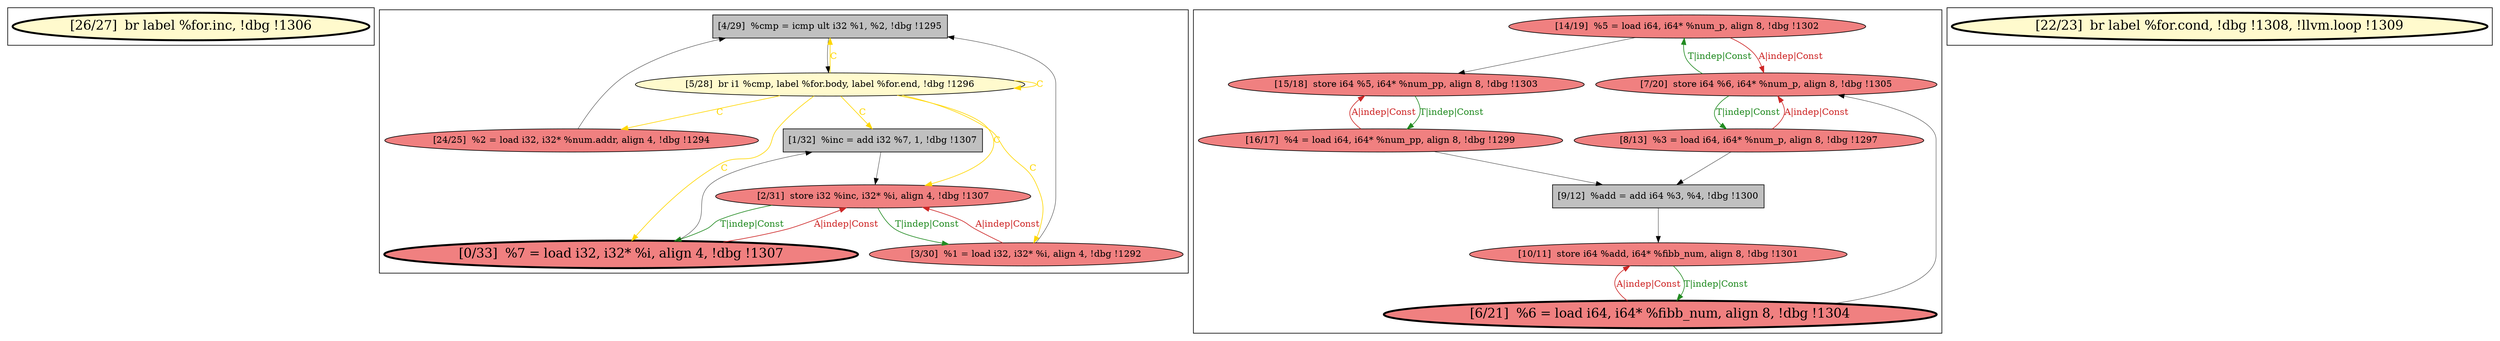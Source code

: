 
digraph G {





subgraph cluster3 {


node229 [penwidth=3.0,fontsize=20,fillcolor=lemonchiffon,label="[26/27]  br label %for.inc, !dbg !1306",shape=ellipse,style=filled ]



}

subgraph cluster2 {


node223 [fillcolor=grey,label="[4/29]  %cmp = icmp ult i32 %1, %2, !dbg !1295",shape=rectangle,style=filled ]
node222 [fillcolor=lightcoral,label="[2/31]  store i32 %inc, i32* %i, align 4, !dbg !1307",shape=ellipse,style=filled ]
node224 [penwidth=3.0,fontsize=20,fillcolor=lightcoral,label="[0/33]  %7 = load i32, i32* %i, align 4, !dbg !1307",shape=ellipse,style=filled ]
node228 [fillcolor=lightcoral,label="[24/25]  %2 = load i32, i32* %num.addr, align 4, !dbg !1294",shape=ellipse,style=filled ]
node226 [fillcolor=lightcoral,label="[3/30]  %1 = load i32, i32* %i, align 4, !dbg !1292",shape=ellipse,style=filled ]
node225 [fillcolor=grey,label="[1/32]  %inc = add i32 %7, 1, !dbg !1307",shape=rectangle,style=filled ]
node227 [fillcolor=lemonchiffon,label="[5/28]  br i1 %cmp, label %for.body, label %for.end, !dbg !1296",shape=ellipse,style=filled ]

node224->node225 [style=solid,color=black,label="",penwidth=0.5,fontcolor=black ]
node224->node222 [style=solid,color=firebrick3,label="A|indep|Const",penwidth=1.0,fontcolor=firebrick3 ]
node222->node224 [style=solid,color=forestgreen,label="T|indep|Const",penwidth=1.0,fontcolor=forestgreen ]
node227->node224 [style=solid,color=gold,label="C",penwidth=1.0,fontcolor=gold ]
node227->node223 [style=solid,color=gold,label="C",penwidth=1.0,fontcolor=gold ]
node222->node226 [style=solid,color=forestgreen,label="T|indep|Const",penwidth=1.0,fontcolor=forestgreen ]
node226->node223 [style=solid,color=black,label="",penwidth=0.5,fontcolor=black ]
node227->node227 [style=solid,color=gold,label="C",penwidth=1.0,fontcolor=gold ]
node228->node223 [style=solid,color=black,label="",penwidth=0.5,fontcolor=black ]
node227->node225 [style=solid,color=gold,label="C",penwidth=1.0,fontcolor=gold ]
node226->node222 [style=solid,color=firebrick3,label="A|indep|Const",penwidth=1.0,fontcolor=firebrick3 ]
node227->node226 [style=solid,color=gold,label="C",penwidth=1.0,fontcolor=gold ]
node227->node228 [style=solid,color=gold,label="C",penwidth=1.0,fontcolor=gold ]
node225->node222 [style=solid,color=black,label="",penwidth=0.5,fontcolor=black ]
node223->node227 [style=solid,color=black,label="",penwidth=0.5,fontcolor=black ]
node227->node222 [style=solid,color=gold,label="C",penwidth=1.0,fontcolor=gold ]


}

subgraph cluster0 {


node220 [fillcolor=lightcoral,label="[14/19]  %5 = load i64, i64* %num_p, align 8, !dbg !1302",shape=ellipse,style=filled ]
node214 [fillcolor=lightcoral,label="[7/20]  store i64 %6, i64* %num_p, align 8, !dbg !1305",shape=ellipse,style=filled ]
node213 [fillcolor=lightcoral,label="[8/13]  %3 = load i64, i64* %num_p, align 8, !dbg !1297",shape=ellipse,style=filled ]
node215 [fillcolor=grey,label="[9/12]  %add = add i64 %3, %4, !dbg !1300",shape=rectangle,style=filled ]
node216 [penwidth=3.0,fontsize=20,fillcolor=lightcoral,label="[6/21]  %6 = load i64, i64* %fibb_num, align 8, !dbg !1304",shape=ellipse,style=filled ]
node219 [fillcolor=lightcoral,label="[16/17]  %4 = load i64, i64* %num_pp, align 8, !dbg !1299",shape=ellipse,style=filled ]
node217 [fillcolor=lightcoral,label="[15/18]  store i64 %5, i64* %num_pp, align 8, !dbg !1303",shape=ellipse,style=filled ]
node218 [fillcolor=lightcoral,label="[10/11]  store i64 %add, i64* %fibb_num, align 8, !dbg !1301",shape=ellipse,style=filled ]

node214->node220 [style=solid,color=forestgreen,label="T|indep|Const",penwidth=1.0,fontcolor=forestgreen ]
node213->node215 [style=solid,color=black,label="",penwidth=0.5,fontcolor=black ]
node220->node214 [style=solid,color=firebrick3,label="A|indep|Const",penwidth=1.0,fontcolor=firebrick3 ]
node213->node214 [style=solid,color=firebrick3,label="A|indep|Const",penwidth=1.0,fontcolor=firebrick3 ]
node219->node215 [style=solid,color=black,label="",penwidth=0.5,fontcolor=black ]
node218->node216 [style=solid,color=forestgreen,label="T|indep|Const",penwidth=1.0,fontcolor=forestgreen ]
node216->node214 [style=solid,color=black,label="",penwidth=0.5,fontcolor=black ]
node220->node217 [style=solid,color=black,label="",penwidth=0.5,fontcolor=black ]
node214->node213 [style=solid,color=forestgreen,label="T|indep|Const",penwidth=1.0,fontcolor=forestgreen ]
node217->node219 [style=solid,color=forestgreen,label="T|indep|Const",penwidth=1.0,fontcolor=forestgreen ]
node216->node218 [style=solid,color=firebrick3,label="A|indep|Const",penwidth=1.0,fontcolor=firebrick3 ]
node219->node217 [style=solid,color=firebrick3,label="A|indep|Const",penwidth=1.0,fontcolor=firebrick3 ]
node215->node218 [style=solid,color=black,label="",penwidth=0.5,fontcolor=black ]


}

subgraph cluster1 {


node221 [penwidth=3.0,fontsize=20,fillcolor=lemonchiffon,label="[22/23]  br label %for.cond, !dbg !1308, !llvm.loop !1309",shape=ellipse,style=filled ]



}

}
